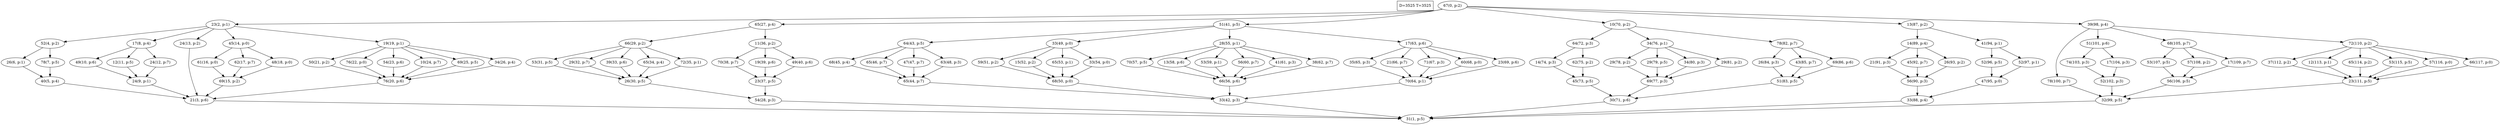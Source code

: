 digraph Task {
i [shape=box, label="D=3525 T=3525"]; 
0 [label="67(0, p:2)"];
1 [label="31(1, p:5)"];
2 [label="23(2, p:1)"];
3 [label="21(3, p:6)"];
4 [label="52(4, p:2)"];
5 [label="40(5, p:4)"];
6 [label="26(6, p:1)"];
7 [label="78(7, p:5)"];
8 [label="17(8, p:4)"];
9 [label="24(9, p:1)"];
10 [label="49(10, p:6)"];
11 [label="12(11, p:5)"];
12 [label="24(12, p:7)"];
13 [label="24(13, p:2)"];
14 [label="45(14, p:0)"];
15 [label="69(15, p:2)"];
16 [label="61(16, p:0)"];
17 [label="62(17, p:7)"];
18 [label="48(18, p:0)"];
19 [label="19(19, p:1)"];
20 [label="76(20, p:6)"];
21 [label="50(21, p:2)"];
22 [label="76(22, p:0)"];
23 [label="54(23, p:6)"];
24 [label="10(24, p:7)"];
25 [label="69(25, p:5)"];
26 [label="34(26, p:4)"];
27 [label="65(27, p:4)"];
28 [label="54(28, p:3)"];
29 [label="66(29, p:2)"];
30 [label="26(30, p:5)"];
31 [label="53(31, p:5)"];
32 [label="29(32, p:7)"];
33 [label="39(33, p:6)"];
34 [label="65(34, p:4)"];
35 [label="72(35, p:1)"];
36 [label="11(36, p:2)"];
37 [label="23(37, p:5)"];
38 [label="70(38, p:7)"];
39 [label="19(39, p:6)"];
40 [label="49(40, p:6)"];
41 [label="51(41, p:5)"];
42 [label="33(42, p:3)"];
43 [label="64(43, p:5)"];
44 [label="65(44, p:7)"];
45 [label="68(45, p:4)"];
46 [label="65(46, p:7)"];
47 [label="47(47, p:7)"];
48 [label="63(48, p:3)"];
49 [label="33(49, p:0)"];
50 [label="68(50, p:0)"];
51 [label="59(51, p:2)"];
52 [label="15(52, p:2)"];
53 [label="65(53, p:1)"];
54 [label="33(54, p:0)"];
55 [label="28(55, p:1)"];
56 [label="66(56, p:6)"];
57 [label="70(57, p:5)"];
58 [label="13(58, p:6)"];
59 [label="53(59, p:1)"];
60 [label="56(60, p:7)"];
61 [label="41(61, p:3)"];
62 [label="38(62, p:7)"];
63 [label="17(63, p:6)"];
64 [label="70(64, p:1)"];
65 [label="35(65, p:3)"];
66 [label="21(66, p:7)"];
67 [label="71(67, p:3)"];
68 [label="60(68, p:0)"];
69 [label="23(69, p:6)"];
70 [label="10(70, p:2)"];
71 [label="30(71, p:6)"];
72 [label="64(72, p:3)"];
73 [label="45(73, p:5)"];
74 [label="14(74, p:3)"];
75 [label="62(75, p:2)"];
76 [label="34(76, p:1)"];
77 [label="69(77, p:3)"];
78 [label="29(78, p:2)"];
79 [label="29(79, p:5)"];
80 [label="34(80, p:3)"];
81 [label="29(81, p:2)"];
82 [label="78(82, p:7)"];
83 [label="51(83, p:5)"];
84 [label="26(84, p:3)"];
85 [label="43(85, p:7)"];
86 [label="69(86, p:6)"];
87 [label="13(87, p:2)"];
88 [label="33(88, p:4)"];
89 [label="14(89, p:4)"];
90 [label="56(90, p:3)"];
91 [label="21(91, p:3)"];
92 [label="45(92, p:7)"];
93 [label="26(93, p:2)"];
94 [label="41(94, p:1)"];
95 [label="47(95, p:0)"];
96 [label="52(96, p:5)"];
97 [label="52(97, p:1)"];
98 [label="39(98, p:4)"];
99 [label="32(99, p:5)"];
100 [label="78(100, p:7)"];
101 [label="51(101, p:6)"];
102 [label="52(102, p:3)"];
103 [label="74(103, p:3)"];
104 [label="17(104, p:3)"];
105 [label="68(105, p:7)"];
106 [label="56(106, p:5)"];
107 [label="53(107, p:5)"];
108 [label="57(108, p:2)"];
109 [label="17(109, p:7)"];
110 [label="72(110, p:2)"];
111 [label="23(111, p:5)"];
112 [label="37(112, p:2)"];
113 [label="12(113, p:1)"];
114 [label="65(114, p:2)"];
115 [label="53(115, p:5)"];
116 [label="57(116, p:0)"];
117 [label="66(117, p:0)"];
0 -> 2;
0 -> 27;
0 -> 41;
0 -> 70;
0 -> 87;
0 -> 98;
2 -> 4;
2 -> 8;
2 -> 13;
2 -> 14;
2 -> 19;
3 -> 1;
4 -> 6;
4 -> 7;
5 -> 3;
6 -> 5;
7 -> 5;
8 -> 10;
8 -> 11;
8 -> 12;
9 -> 3;
10 -> 9;
11 -> 9;
12 -> 9;
13 -> 3;
14 -> 16;
14 -> 17;
14 -> 18;
15 -> 3;
16 -> 15;
17 -> 15;
18 -> 15;
19 -> 21;
19 -> 22;
19 -> 23;
19 -> 24;
19 -> 25;
19 -> 26;
20 -> 3;
21 -> 20;
22 -> 20;
23 -> 20;
24 -> 20;
25 -> 20;
26 -> 20;
27 -> 29;
27 -> 36;
28 -> 1;
29 -> 31;
29 -> 32;
29 -> 33;
29 -> 34;
29 -> 35;
30 -> 28;
31 -> 30;
32 -> 30;
33 -> 30;
34 -> 30;
35 -> 30;
36 -> 38;
36 -> 39;
36 -> 40;
37 -> 28;
38 -> 37;
39 -> 37;
40 -> 37;
41 -> 43;
41 -> 49;
41 -> 55;
41 -> 63;
42 -> 1;
43 -> 45;
43 -> 46;
43 -> 47;
43 -> 48;
44 -> 42;
45 -> 44;
46 -> 44;
47 -> 44;
48 -> 44;
49 -> 51;
49 -> 52;
49 -> 53;
49 -> 54;
50 -> 42;
51 -> 50;
52 -> 50;
53 -> 50;
54 -> 50;
55 -> 57;
55 -> 58;
55 -> 59;
55 -> 60;
55 -> 61;
55 -> 62;
56 -> 42;
57 -> 56;
58 -> 56;
59 -> 56;
60 -> 56;
61 -> 56;
62 -> 56;
63 -> 65;
63 -> 66;
63 -> 67;
63 -> 68;
63 -> 69;
64 -> 42;
65 -> 64;
66 -> 64;
67 -> 64;
68 -> 64;
69 -> 64;
70 -> 72;
70 -> 76;
70 -> 82;
71 -> 1;
72 -> 74;
72 -> 75;
73 -> 71;
74 -> 73;
75 -> 73;
76 -> 78;
76 -> 79;
76 -> 80;
76 -> 81;
77 -> 71;
78 -> 77;
79 -> 77;
80 -> 77;
81 -> 77;
82 -> 84;
82 -> 85;
82 -> 86;
83 -> 71;
84 -> 83;
85 -> 83;
86 -> 83;
87 -> 89;
87 -> 94;
88 -> 1;
89 -> 91;
89 -> 92;
89 -> 93;
90 -> 88;
91 -> 90;
92 -> 90;
93 -> 90;
94 -> 96;
94 -> 97;
95 -> 88;
96 -> 95;
97 -> 95;
98 -> 100;
98 -> 101;
98 -> 105;
98 -> 110;
99 -> 1;
100 -> 99;
101 -> 103;
101 -> 104;
102 -> 99;
103 -> 102;
104 -> 102;
105 -> 107;
105 -> 108;
105 -> 109;
106 -> 99;
107 -> 106;
108 -> 106;
109 -> 106;
110 -> 112;
110 -> 113;
110 -> 114;
110 -> 115;
110 -> 116;
110 -> 117;
111 -> 99;
112 -> 111;
113 -> 111;
114 -> 111;
115 -> 111;
116 -> 111;
117 -> 111;
}